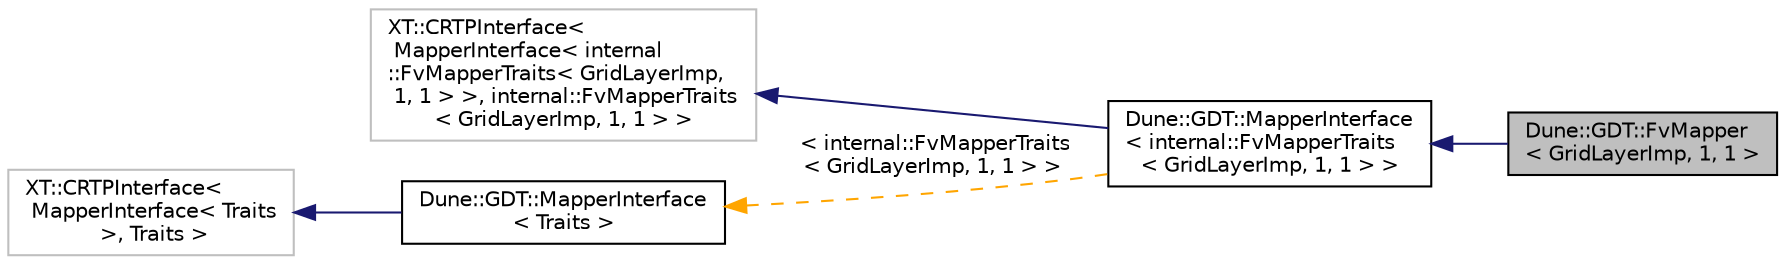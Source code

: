 digraph "Dune::GDT::FvMapper&lt; GridLayerImp, 1, 1 &gt;"
{
  edge [fontname="Helvetica",fontsize="10",labelfontname="Helvetica",labelfontsize="10"];
  node [fontname="Helvetica",fontsize="10",shape=record];
  rankdir="LR";
  Node0 [label="Dune::GDT::FvMapper\l\< GridLayerImp, 1, 1 \>",height=0.2,width=0.4,color="black", fillcolor="grey75", style="filled", fontcolor="black"];
  Node1 -> Node0 [dir="back",color="midnightblue",fontsize="10",style="solid",fontname="Helvetica"];
  Node1 [label="Dune::GDT::MapperInterface\l\< internal::FvMapperTraits\l\< GridLayerImp, 1, 1 \> \>",height=0.2,width=0.4,color="black", fillcolor="white", style="filled",URL="$a02934.html"];
  Node2 -> Node1 [dir="back",color="midnightblue",fontsize="10",style="solid",fontname="Helvetica"];
  Node2 [label="XT::CRTPInterface\<\l MapperInterface\< internal\l::FvMapperTraits\< GridLayerImp,\l 1, 1 \> \>, internal::FvMapperTraits\l\< GridLayerImp, 1, 1 \> \>",height=0.2,width=0.4,color="grey75", fillcolor="white", style="filled"];
  Node3 -> Node1 [dir="back",color="orange",fontsize="10",style="dashed",label=" \< internal::FvMapperTraits\l\< GridLayerImp, 1, 1 \> \>" ,fontname="Helvetica"];
  Node3 [label="Dune::GDT::MapperInterface\l\< Traits \>",height=0.2,width=0.4,color="black", fillcolor="white", style="filled",URL="$a02934.html"];
  Node4 -> Node3 [dir="back",color="midnightblue",fontsize="10",style="solid",fontname="Helvetica"];
  Node4 [label="XT::CRTPInterface\<\l MapperInterface\< Traits\l \>, Traits \>",height=0.2,width=0.4,color="grey75", fillcolor="white", style="filled"];
}
